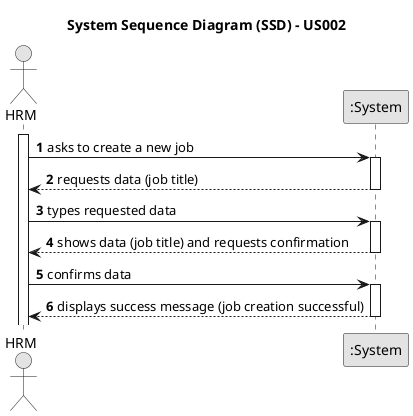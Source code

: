 @startuml
skinparam monochrome true
skinparam packageStyle rectangle
skinparam shadowing false

title System Sequence Diagram (SSD) - US002

autonumber

actor "HRM" as Employee
participant ":System" as System

activate Employee

    Employee -> System : asks to create a new job
    activate System
        System --> Employee : requests data (job title)
    deactivate System

    Employee -> System : types requested data
    activate System
        System --> Employee : shows data (job title) and requests confirmation
    deactivate System

    Employee -> System : confirms data
    activate System

        System --> Employee : displays success message (job creation successful)
    deactivate System

@enduml